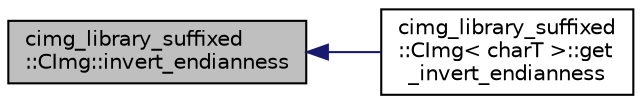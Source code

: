 digraph "cimg_library_suffixed::CImg::invert_endianness"
{
  edge [fontname="Helvetica",fontsize="10",labelfontname="Helvetica",labelfontsize="10"];
  node [fontname="Helvetica",fontsize="10",shape=record];
  rankdir="LR";
  Node2223 [label="cimg_library_suffixed\l::CImg::invert_endianness",height=0.2,width=0.4,color="black", fillcolor="grey75", style="filled", fontcolor="black"];
  Node2223 -> Node2224 [dir="back",color="midnightblue",fontsize="10",style="solid",fontname="Helvetica"];
  Node2224 [label="cimg_library_suffixed\l::CImg\< charT \>::get\l_invert_endianness",height=0.2,width=0.4,color="black", fillcolor="white", style="filled",URL="$structcimg__library__suffixed_1_1_c_img.html#a3f5eb0ab60e38b553ed4a3d92ee968f4",tooltip="Invert endianness of all pixel values . "];
}
